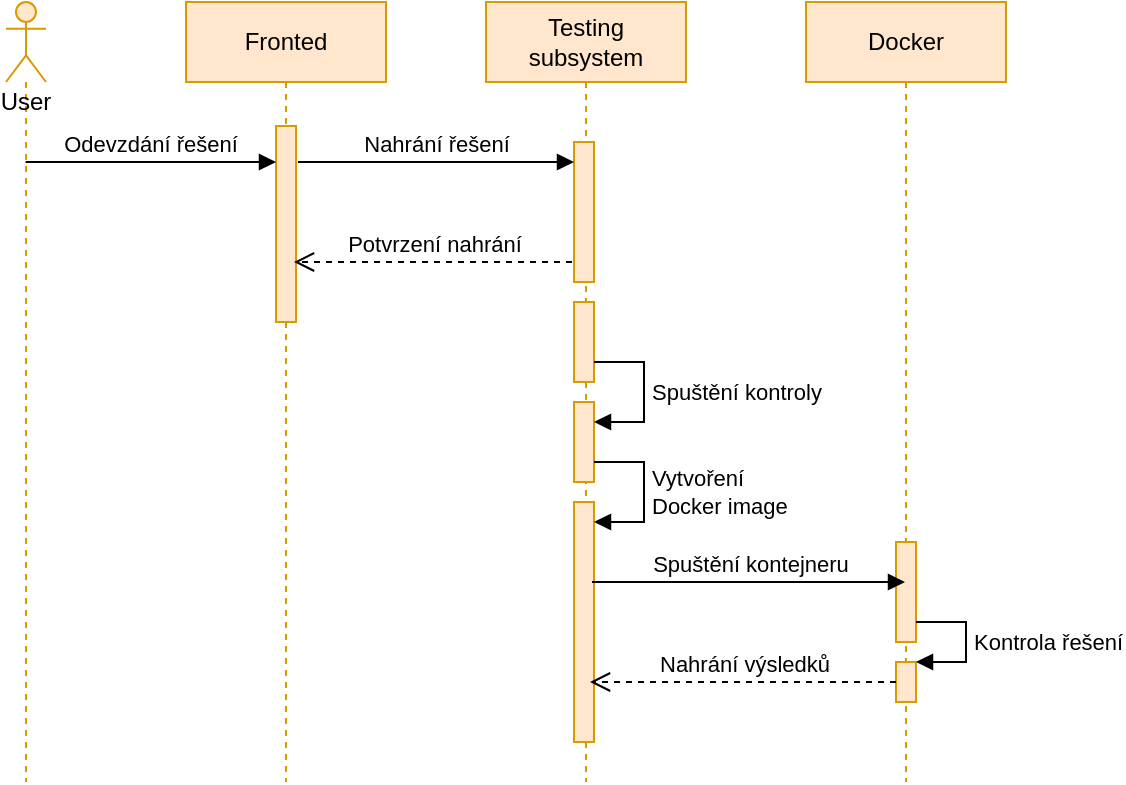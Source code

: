 <mxfile version="20.5.3" type="embed"><diagram id="dcUxYthiocH2iOCU6mUF" name="Page-1"><mxGraphModel dx="774" dy="524" grid="1" gridSize="10" guides="1" tooltips="1" connect="1" arrows="1" fold="1" page="1" pageScale="1" pageWidth="850" pageHeight="1100" math="0" shadow="0"><root><mxCell id="0"/><mxCell id="1" parent="0"/><mxCell id="5" value="Fronted" style="shape=umlLifeline;perimeter=lifelinePerimeter;whiteSpace=wrap;html=1;container=1;collapsible=0;recursiveResize=0;outlineConnect=0;fillColor=#ffe6cc;strokeColor=#d79b00;" vertex="1" parent="1"><mxGeometry x="150" y="50" width="100" height="390" as="geometry"/></mxCell><mxCell id="8" value="" style="html=1;points=[];perimeter=orthogonalPerimeter;fillColor=#ffe6cc;strokeColor=#d79b00;" vertex="1" parent="5"><mxGeometry x="45" y="62" width="10" height="98" as="geometry"/></mxCell><mxCell id="6" value="User&lt;br&gt;" style="shape=umlLifeline;participant=umlActor;perimeter=lifelinePerimeter;whiteSpace=wrap;html=1;container=1;collapsible=0;recursiveResize=0;verticalAlign=top;spacingTop=36;outlineConnect=0;fillColor=#ffe6cc;strokeColor=#d79b00;" vertex="1" parent="1"><mxGeometry x="60" y="50" width="20" height="390" as="geometry"/></mxCell><mxCell id="7" value="Testing subsystem" style="shape=umlLifeline;perimeter=lifelinePerimeter;whiteSpace=wrap;html=1;container=1;collapsible=0;recursiveResize=0;outlineConnect=0;fillColor=#ffe6cc;strokeColor=#d79b00;" vertex="1" parent="1"><mxGeometry x="300" y="50" width="100" height="390" as="geometry"/></mxCell><mxCell id="15" value="" style="html=1;points=[];perimeter=orthogonalPerimeter;fillColor=#ffe6cc;strokeColor=#d79b00;" vertex="1" parent="7"><mxGeometry x="44" y="70" width="10" height="70" as="geometry"/></mxCell><mxCell id="20" value="Potvrzení nahrání" style="html=1;verticalAlign=bottom;endArrow=open;dashed=1;endSize=8;rounded=0;" edge="1" parent="7"><mxGeometry relative="1" as="geometry"><mxPoint x="43" y="130" as="sourcePoint"/><mxPoint x="-96" y="130" as="targetPoint"/></mxGeometry></mxCell><mxCell id="21" value="" style="html=1;points=[];perimeter=orthogonalPerimeter;fillColor=#ffe6cc;strokeColor=#d79b00;" vertex="1" parent="7"><mxGeometry x="44" y="150" width="10" height="40" as="geometry"/></mxCell><mxCell id="23" value="" style="html=1;points=[];perimeter=orthogonalPerimeter;fillColor=#ffe6cc;strokeColor=#d79b00;" vertex="1" parent="7"><mxGeometry x="44" y="200" width="10" height="40" as="geometry"/></mxCell><mxCell id="24" value="Spuštění kontroly" style="edgeStyle=orthogonalEdgeStyle;html=1;align=left;spacingLeft=2;endArrow=block;rounded=0;" edge="1" parent="7"><mxGeometry relative="1" as="geometry"><mxPoint x="54" y="180" as="sourcePoint"/><Array as="points"><mxPoint x="79" y="180"/><mxPoint x="79" y="210"/><mxPoint x="54" y="210"/></Array><mxPoint x="54" y="210" as="targetPoint"/></mxGeometry></mxCell><mxCell id="32" value="" style="html=1;points=[];perimeter=orthogonalPerimeter;fillColor=#ffe6cc;strokeColor=#d79b00;" vertex="1" parent="7"><mxGeometry x="44" y="250" width="10" height="120" as="geometry"/></mxCell><mxCell id="33" value="Vytvoření&lt;br&gt;Docker image" style="edgeStyle=orthogonalEdgeStyle;html=1;align=left;spacingLeft=2;endArrow=block;rounded=0;" edge="1" parent="7"><mxGeometry relative="1" as="geometry"><mxPoint x="54" y="230" as="sourcePoint"/><Array as="points"><mxPoint x="79" y="230"/><mxPoint x="79" y="260"/><mxPoint x="54" y="260"/></Array><mxPoint x="54" y="260" as="targetPoint"/></mxGeometry></mxCell><mxCell id="9" value="Odevzdání řešení" style="html=1;verticalAlign=bottom;endArrow=block;entryX=0;entryY=0;rounded=0;" edge="1" parent="1"><mxGeometry relative="1" as="geometry"><mxPoint x="69.81" y="130" as="sourcePoint"/><mxPoint x="195" y="130" as="targetPoint"/></mxGeometry></mxCell><mxCell id="16" value="Nahrání řešení" style="html=1;verticalAlign=bottom;endArrow=block;entryX=0;entryY=0;rounded=0;" edge="1" parent="1"><mxGeometry relative="1" as="geometry"><mxPoint x="206" y="130" as="sourcePoint"/><mxPoint x="344" y="130" as="targetPoint"/></mxGeometry></mxCell><mxCell id="25" value="Docker" style="shape=umlLifeline;perimeter=lifelinePerimeter;whiteSpace=wrap;html=1;container=1;collapsible=0;recursiveResize=0;outlineConnect=0;fillColor=#ffe6cc;strokeColor=#d79b00;" vertex="1" parent="1"><mxGeometry x="460" y="50" width="100" height="390" as="geometry"/></mxCell><mxCell id="34" value="" style="html=1;points=[];perimeter=orthogonalPerimeter;fillColor=#ffe6cc;strokeColor=#d79b00;" vertex="1" parent="25"><mxGeometry x="45" y="270" width="10" height="50" as="geometry"/></mxCell><mxCell id="36" value="" style="html=1;points=[];perimeter=orthogonalPerimeter;fillColor=#ffe6cc;strokeColor=#d79b00;" vertex="1" parent="25"><mxGeometry x="45" y="330" width="10" height="20" as="geometry"/></mxCell><mxCell id="37" value="Kontrola řešení" style="edgeStyle=orthogonalEdgeStyle;html=1;align=left;spacingLeft=2;endArrow=block;rounded=0;entryX=1;entryY=0;" edge="1" target="36" parent="25"><mxGeometry relative="1" as="geometry"><mxPoint x="55" y="310" as="sourcePoint"/><Array as="points"><mxPoint x="80" y="310"/></Array></mxGeometry></mxCell><mxCell id="39" value="Nahrání výsledků" style="html=1;verticalAlign=bottom;endArrow=open;dashed=1;endSize=8;rounded=0;" edge="1" parent="25"><mxGeometry relative="1" as="geometry"><mxPoint x="45" y="340" as="sourcePoint"/><mxPoint x="-108" y="340" as="targetPoint"/></mxGeometry></mxCell><mxCell id="35" value="Spuštění kontejneru" style="html=1;verticalAlign=bottom;endArrow=block;rounded=0;" edge="1" parent="1" target="25"><mxGeometry width="80" relative="1" as="geometry"><mxPoint x="353" y="340" as="sourcePoint"/><mxPoint x="440" y="340" as="targetPoint"/></mxGeometry></mxCell></root></mxGraphModel></diagram></mxfile>